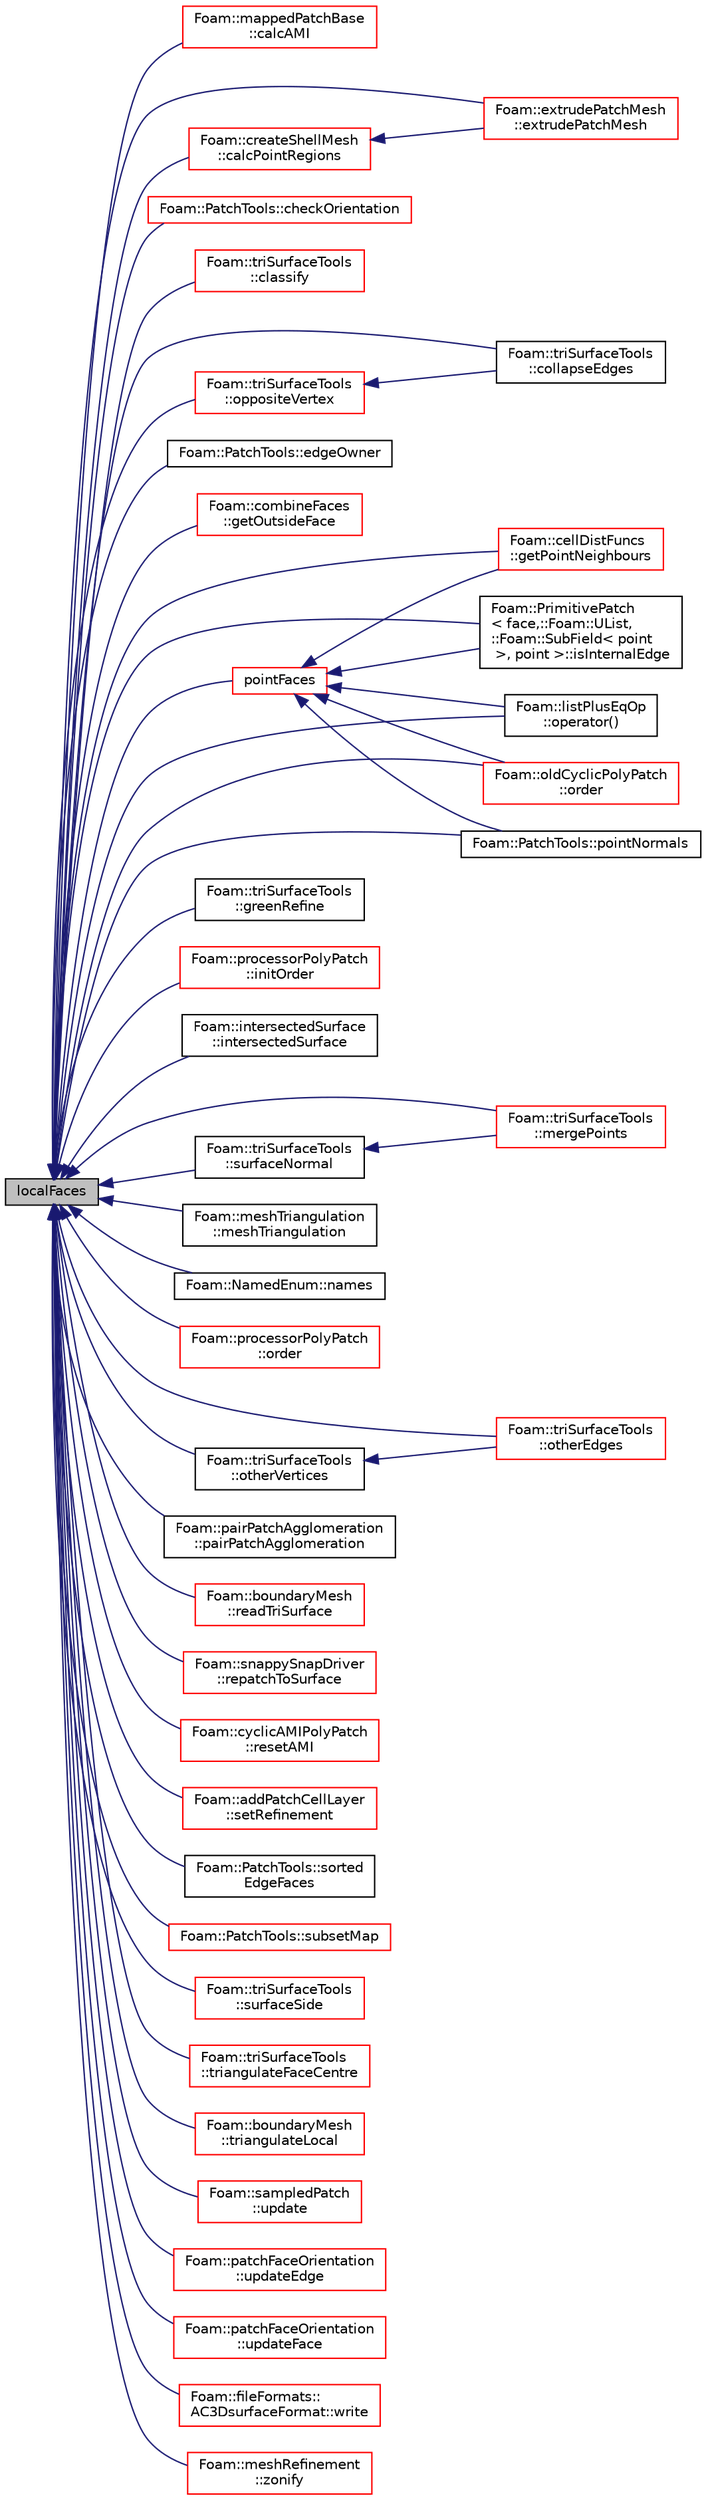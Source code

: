 digraph "localFaces"
{
  bgcolor="transparent";
  edge [fontname="Helvetica",fontsize="10",labelfontname="Helvetica",labelfontsize="10"];
  node [fontname="Helvetica",fontsize="10",shape=record];
  rankdir="LR";
  Node1 [label="localFaces",height=0.2,width=0.4,color="black", fillcolor="grey75", style="filled", fontcolor="black"];
  Node1 -> Node2 [dir="back",color="midnightblue",fontsize="10",style="solid",fontname="Helvetica"];
  Node2 [label="Foam::mappedPatchBase\l::calcAMI",height=0.2,width=0.4,color="red",URL="$a01450.html#afa9ee1ee09345abf9d30d18090559e42",tooltip="Calculate AMI interpolator. "];
  Node1 -> Node3 [dir="back",color="midnightblue",fontsize="10",style="solid",fontname="Helvetica"];
  Node3 [label="Foam::createShellMesh\l::calcPointRegions",height=0.2,width=0.4,color="red",URL="$a00440.html#abd09fd2558d9fc41e9a503ce2976fe5f",tooltip="Helper: calculate point regions. The point region is the. "];
  Node3 -> Node4 [dir="back",color="midnightblue",fontsize="10",style="solid",fontname="Helvetica"];
  Node4 [label="Foam::extrudePatchMesh\l::extrudePatchMesh",height=0.2,width=0.4,color="red",URL="$a00724.html#ada5aee048de4d025b44660aca99d21a6",tooltip="Construct from mesh, patch and dictionary. "];
  Node1 -> Node5 [dir="back",color="midnightblue",fontsize="10",style="solid",fontname="Helvetica"];
  Node5 [label="Foam::PatchTools::checkOrientation",height=0.2,width=0.4,color="red",URL="$a01852.html#a20f23e9ffe1102dccd75986b5435aef7",tooltip="Check for orientation issues. "];
  Node1 -> Node6 [dir="back",color="midnightblue",fontsize="10",style="solid",fontname="Helvetica"];
  Node6 [label="Foam::triSurfaceTools\l::classify",height=0.2,width=0.4,color="red",URL="$a02768.html#a6f0ceda49a3cd2fbd6ab9655fd370e03",tooltip="Test point on plane of triangle to see if on edge or point or inside. "];
  Node1 -> Node7 [dir="back",color="midnightblue",fontsize="10",style="solid",fontname="Helvetica"];
  Node7 [label="Foam::triSurfaceTools\l::collapseEdges",height=0.2,width=0.4,color="black",URL="$a02768.html#a5d5f37658655f0d947ff457a0d8f061c",tooltip="Create new triSurface by collapsing edges to specified. "];
  Node1 -> Node8 [dir="back",color="midnightblue",fontsize="10",style="solid",fontname="Helvetica"];
  Node8 [label="Foam::PatchTools::edgeOwner",height=0.2,width=0.4,color="black",URL="$a01852.html#ad485a4317976b8ac8e212a2013f7b5b4"];
  Node1 -> Node4 [dir="back",color="midnightblue",fontsize="10",style="solid",fontname="Helvetica"];
  Node1 -> Node9 [dir="back",color="midnightblue",fontsize="10",style="solid",fontname="Helvetica"];
  Node9 [label="Foam::combineFaces\l::getOutsideFace",height=0.2,width=0.4,color="red",URL="$a00316.html#af695da5d6484dda0cf20307778b302f0",tooltip="Gets outside of patch as a face (in mesh point labels) "];
  Node1 -> Node10 [dir="back",color="midnightblue",fontsize="10",style="solid",fontname="Helvetica"];
  Node10 [label="Foam::cellDistFuncs\l::getPointNeighbours",height=0.2,width=0.4,color="red",URL="$a00208.html#a34c407a47f7549bfcb0cbe49f85f55d2",tooltip="Get faces sharing point with face on patch. "];
  Node1 -> Node11 [dir="back",color="midnightblue",fontsize="10",style="solid",fontname="Helvetica"];
  Node11 [label="Foam::triSurfaceTools\l::greenRefine",height=0.2,width=0.4,color="black",URL="$a02768.html#abfb8b3103f67e2652cfb672525ec5d43",tooltip="Refine edges by splitting to opposite vertex. "];
  Node1 -> Node12 [dir="back",color="midnightblue",fontsize="10",style="solid",fontname="Helvetica"];
  Node12 [label="Foam::processorPolyPatch\l::initOrder",height=0.2,width=0.4,color="red",URL="$a02035.html#aa56a1502e7574a1aa6661f68491bcb3c",tooltip="Initialize ordering for primitivePatch. Does not. "];
  Node1 -> Node13 [dir="back",color="midnightblue",fontsize="10",style="solid",fontname="Helvetica"];
  Node13 [label="Foam::intersectedSurface\l::intersectedSurface",height=0.2,width=0.4,color="black",URL="$a01183.html#a6e95ab0cf81f4521899580c0caaaf6e7",tooltip="Construct from surface and intersection. isFirstSurface is needed. "];
  Node1 -> Node14 [dir="back",color="midnightblue",fontsize="10",style="solid",fontname="Helvetica"];
  Node14 [label="Foam::PrimitivePatch\l\< face,::Foam::UList,\l::Foam::SubField\< point\l \>, point \>::isInternalEdge",height=0.2,width=0.4,color="black",URL="$a02011.html#a1ee468354f61c027ba0e3aa4a11cd097",tooltip="Is internal edge? "];
  Node1 -> Node15 [dir="back",color="midnightblue",fontsize="10",style="solid",fontname="Helvetica"];
  Node15 [label="Foam::triSurfaceTools\l::mergePoints",height=0.2,width=0.4,color="red",URL="$a02768.html#a44799249ec25a8721893cffeffcdec1f",tooltip="Merge points within distance. "];
  Node1 -> Node16 [dir="back",color="midnightblue",fontsize="10",style="solid",fontname="Helvetica"];
  Node16 [label="Foam::meshTriangulation\l::meshTriangulation",height=0.2,width=0.4,color="black",URL="$a01511.html#adc26bbba53e9c1d772cb4c2807351802",tooltip="Construct from selected mesh cell and region number to be used. "];
  Node1 -> Node17 [dir="back",color="midnightblue",fontsize="10",style="solid",fontname="Helvetica"];
  Node17 [label="Foam::NamedEnum::names",height=0.2,width=0.4,color="black",URL="$a01602.html#a7350da3a0edd92cd11e6c479c9967dc8"];
  Node1 -> Node18 [dir="back",color="midnightblue",fontsize="10",style="solid",fontname="Helvetica"];
  Node18 [label="Foam::listPlusEqOp\l::operator()",height=0.2,width=0.4,color="black",URL="$a01394.html#ae4420a9fd791f5ab9ebad1a3150ba899"];
  Node1 -> Node19 [dir="back",color="midnightblue",fontsize="10",style="solid",fontname="Helvetica"];
  Node19 [label="Foam::triSurfaceTools\l::oppositeVertex",height=0.2,width=0.4,color="red",URL="$a02768.html#a1bb76c6f6b4d7cf33afa170189b4fa22",tooltip="Get vertex (local numbering) opposite edge. "];
  Node19 -> Node7 [dir="back",color="midnightblue",fontsize="10",style="solid",fontname="Helvetica"];
  Node1 -> Node20 [dir="back",color="midnightblue",fontsize="10",style="solid",fontname="Helvetica"];
  Node20 [label="Foam::oldCyclicPolyPatch\l::order",height=0.2,width=0.4,color="red",URL="$a01743.html#a557fadfc4a0e74703deefb12da057df5",tooltip="Return new ordering for primitivePatch. "];
  Node1 -> Node21 [dir="back",color="midnightblue",fontsize="10",style="solid",fontname="Helvetica"];
  Node21 [label="Foam::processorPolyPatch\l::order",height=0.2,width=0.4,color="red",URL="$a02035.html#a557fadfc4a0e74703deefb12da057df5",tooltip="Return new ordering for primitivePatch. "];
  Node1 -> Node22 [dir="back",color="midnightblue",fontsize="10",style="solid",fontname="Helvetica"];
  Node22 [label="Foam::triSurfaceTools\l::otherEdges",height=0.2,width=0.4,color="red",URL="$a02768.html#af863d48b1d29c88398d625999e917a9d",tooltip="Get the two edges on facei counterclockwise after edgeI. "];
  Node1 -> Node23 [dir="back",color="midnightblue",fontsize="10",style="solid",fontname="Helvetica"];
  Node23 [label="Foam::triSurfaceTools\l::otherVertices",height=0.2,width=0.4,color="black",URL="$a02768.html#a418cd91c33abcaed42048bd0c2338921",tooltip="Get the two vertices (local numbering) on facei counterclockwise. "];
  Node23 -> Node22 [dir="back",color="midnightblue",fontsize="10",style="solid",fontname="Helvetica"];
  Node1 -> Node24 [dir="back",color="midnightblue",fontsize="10",style="solid",fontname="Helvetica"];
  Node24 [label="Foam::pairPatchAgglomeration\l::pairPatchAgglomeration",height=0.2,width=0.4,color="black",URL="$a01803.html#a8d94302d3592c1f0a629d9f43f6e688e",tooltip="Construct given mesh and controls. "];
  Node1 -> Node25 [dir="back",color="midnightblue",fontsize="10",style="solid",fontname="Helvetica"];
  Node25 [label="pointFaces",height=0.2,width=0.4,color="red",URL="$a02011.html#a758f775d09e1be4cdd80daea4e402f55",tooltip="Return point-face addressing. "];
  Node25 -> Node10 [dir="back",color="midnightblue",fontsize="10",style="solid",fontname="Helvetica"];
  Node25 -> Node14 [dir="back",color="midnightblue",fontsize="10",style="solid",fontname="Helvetica"];
  Node25 -> Node18 [dir="back",color="midnightblue",fontsize="10",style="solid",fontname="Helvetica"];
  Node25 -> Node20 [dir="back",color="midnightblue",fontsize="10",style="solid",fontname="Helvetica"];
  Node25 -> Node26 [dir="back",color="midnightblue",fontsize="10",style="solid",fontname="Helvetica"];
  Node26 [label="Foam::PatchTools::pointNormals",height=0.2,width=0.4,color="black",URL="$a01852.html#ab60186b13b96788288ecfa924a6950d2"];
  Node1 -> Node26 [dir="back",color="midnightblue",fontsize="10",style="solid",fontname="Helvetica"];
  Node1 -> Node27 [dir="back",color="midnightblue",fontsize="10",style="solid",fontname="Helvetica"];
  Node27 [label="Foam::boundaryMesh\l::readTriSurface",height=0.2,width=0.4,color="red",URL="$a00150.html#a2ee25ae613c57256a825ff088edc0839",tooltip="Read from triSurface. "];
  Node1 -> Node28 [dir="back",color="midnightblue",fontsize="10",style="solid",fontname="Helvetica"];
  Node28 [label="Foam::snappySnapDriver\l::repatchToSurface",height=0.2,width=0.4,color="red",URL="$a02428.html#abf0c9c836463b6164ef331dce238b2fa",tooltip="Repatch faces according to surface nearest the face centre. "];
  Node1 -> Node29 [dir="back",color="midnightblue",fontsize="10",style="solid",fontname="Helvetica"];
  Node29 [label="Foam::cyclicAMIPolyPatch\l::resetAMI",height=0.2,width=0.4,color="red",URL="$a00481.html#ac378774325ececbf6413adfeeaa2a68f",tooltip="Reset the AMI interpolator. "];
  Node1 -> Node30 [dir="back",color="midnightblue",fontsize="10",style="solid",fontname="Helvetica"];
  Node30 [label="Foam::addPatchCellLayer\l::setRefinement",height=0.2,width=0.4,color="red",URL="$a00024.html#a9488cb0518f21b76444c508cc9658d64",tooltip="Play commands into polyTopoChange to create layers on top. "];
  Node1 -> Node31 [dir="back",color="midnightblue",fontsize="10",style="solid",fontname="Helvetica"];
  Node31 [label="Foam::PatchTools::sorted\lEdgeFaces",height=0.2,width=0.4,color="black",URL="$a01852.html#a6f45385fbdbafd55b359508624f4e84f"];
  Node1 -> Node32 [dir="back",color="midnightblue",fontsize="10",style="solid",fontname="Helvetica"];
  Node32 [label="Foam::PatchTools::subsetMap",height=0.2,width=0.4,color="red",URL="$a01852.html#a16c50fe6cdf5ee608284ba9c1a6866b4",tooltip="Determine the mapping for a sub-patch. "];
  Node1 -> Node33 [dir="back",color="midnightblue",fontsize="10",style="solid",fontname="Helvetica"];
  Node33 [label="Foam::triSurfaceTools\l::surfaceNormal",height=0.2,width=0.4,color="black",URL="$a02768.html#a8eee26c9d18f7a7ae2c5654f82c339d8",tooltip="Triangle (unit) normal. If nearest point to triangle on edge use. "];
  Node33 -> Node15 [dir="back",color="midnightblue",fontsize="10",style="solid",fontname="Helvetica"];
  Node1 -> Node34 [dir="back",color="midnightblue",fontsize="10",style="solid",fontname="Helvetica"];
  Node34 [label="Foam::triSurfaceTools\l::surfaceSide",height=0.2,width=0.4,color="red",URL="$a02768.html#ae00858e2e83c342b4f2520e8db4bd345",tooltip="Given nearest point (to sample) on surface determines which side. "];
  Node1 -> Node35 [dir="back",color="midnightblue",fontsize="10",style="solid",fontname="Helvetica"];
  Node35 [label="Foam::triSurfaceTools\l::triangulateFaceCentre",height=0.2,width=0.4,color="red",URL="$a02768.html#abf2be73c84828e0d5db6921bf8b57353",tooltip="Face-centre triangulation of (selected patches of) boundaryMesh. "];
  Node1 -> Node36 [dir="back",color="midnightblue",fontsize="10",style="solid",fontname="Helvetica"];
  Node36 [label="Foam::boundaryMesh\l::triangulateLocal",height=0.2,width=0.4,color="red",URL="$a00150.html#a94ee02ab438b377853721bccd5047123",tooltip="Same as triangulate but in local vertex numbering. "];
  Node1 -> Node37 [dir="back",color="midnightblue",fontsize="10",style="solid",fontname="Helvetica"];
  Node37 [label="Foam::sampledPatch\l::update",height=0.2,width=0.4,color="red",URL="$a02290.html#aa2aac016e2bf7b5bd2b271786c2791aa",tooltip="Update the surface as required. "];
  Node1 -> Node38 [dir="back",color="midnightblue",fontsize="10",style="solid",fontname="Helvetica"];
  Node38 [label="Foam::patchFaceOrientation\l::updateEdge",height=0.2,width=0.4,color="red",URL="$a01833.html#a841511bef3df76a89d8e4e45e930d688",tooltip="Influence of face on edge. "];
  Node1 -> Node39 [dir="back",color="midnightblue",fontsize="10",style="solid",fontname="Helvetica"];
  Node39 [label="Foam::patchFaceOrientation\l::updateFace",height=0.2,width=0.4,color="red",URL="$a01833.html#a250b4edd61f28d2e66fd8d1a429d7a28",tooltip="Influence of edge on face. "];
  Node1 -> Node40 [dir="back",color="midnightblue",fontsize="10",style="solid",fontname="Helvetica"];
  Node40 [label="Foam::fileFormats::\lAC3DsurfaceFormat::write",height=0.2,width=0.4,color="red",URL="$a00013.html#a2a1e1394d9dd8932b738248c123a267f",tooltip="Write surface mesh components by proxy. "];
  Node1 -> Node41 [dir="back",color="midnightblue",fontsize="10",style="solid",fontname="Helvetica"];
  Node41 [label="Foam::meshRefinement\l::zonify",height=0.2,width=0.4,color="red",URL="$a01503.html#a90cf965dfe02eb20f11a4a8c6035747f",tooltip="Put faces/cells into zones according to surface specification. "];
}
